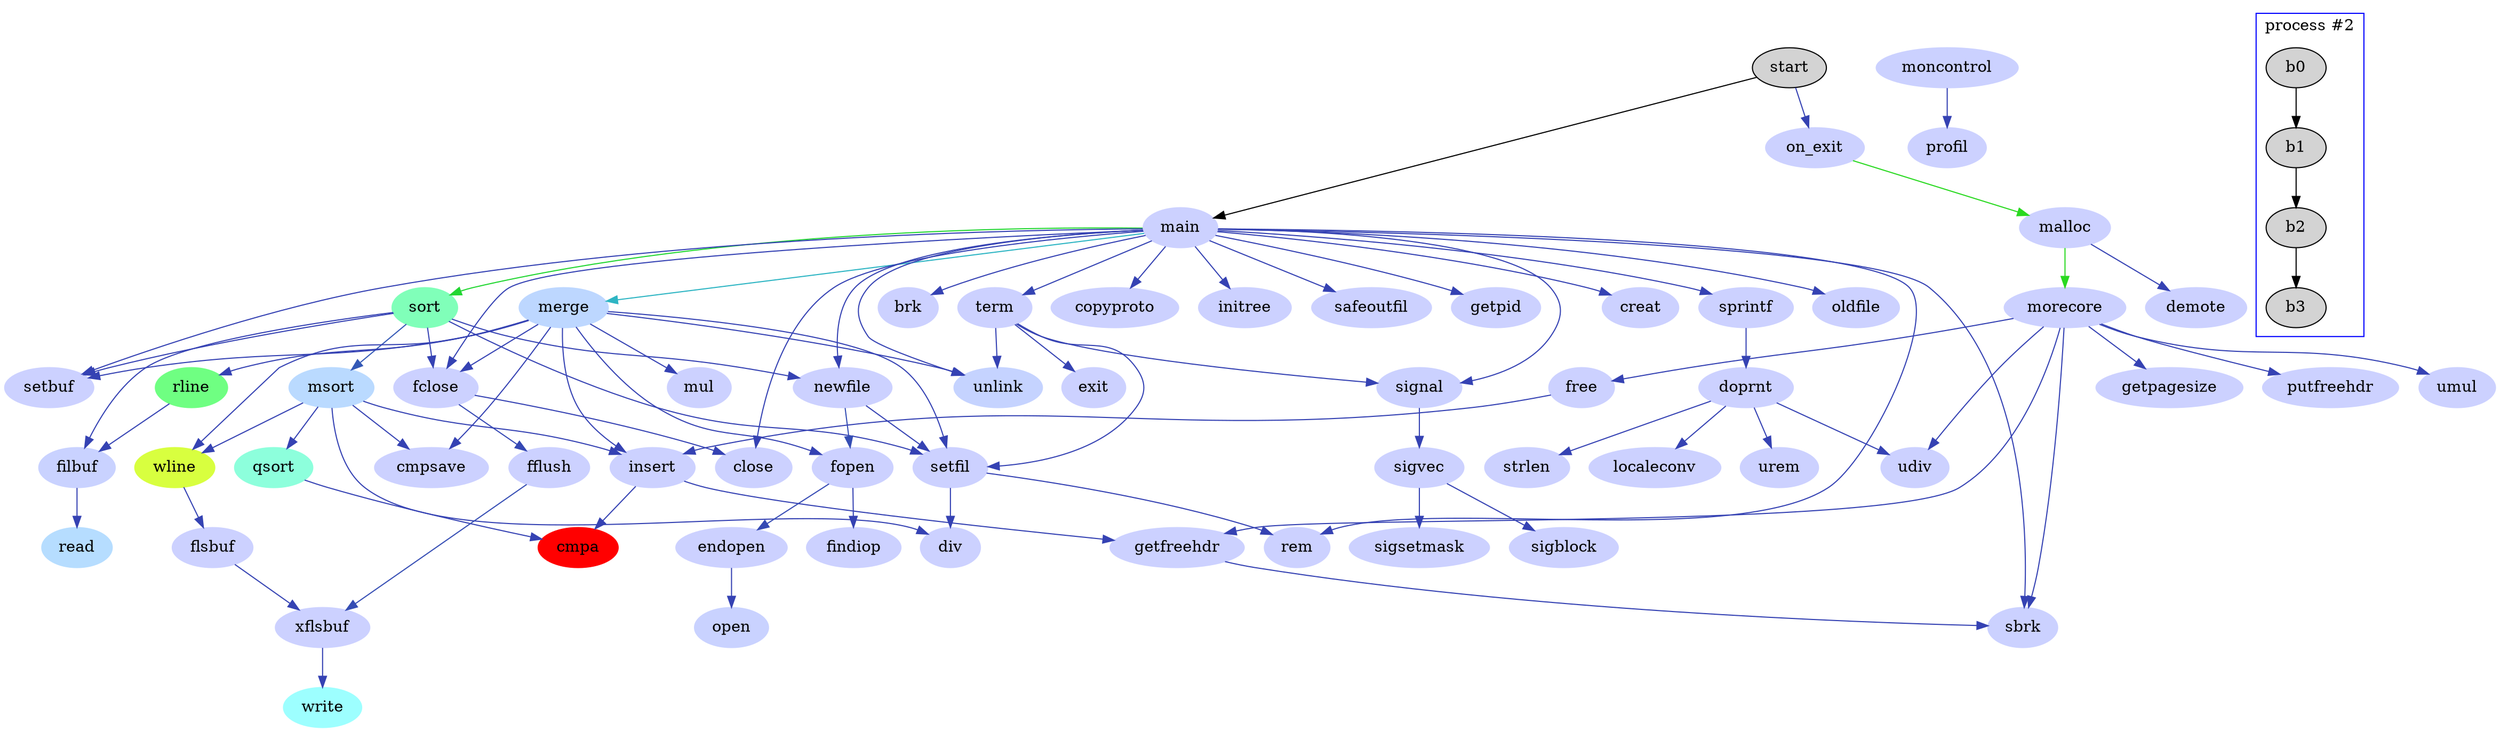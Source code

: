 digraph prof {
	ratio = fill;
	node [style=filled];
	start -> main [color="0 0 0"];
	start -> on_exit [color="0.649 0.701 0.701"];
	main -> sort [color="0.348 0.839 0.839"];
	main -> merge [color="0.515 0.762 0.762"];
	main -> term [color="0.647 0.702 0.702"];
	main -> signal [color="0.650 0.700 0.700"];
	main -> sbrk [color="0.650 0.700 0.700"];
	main -> unlink [color="0.650 0.700 0.700"];
	main -> newfile [color="0.650 0.700 0.700"];
	main -> fclose [color="0.650 0.700 0.700"];
	main -> close [color="0.650 0.700 0.700"];
	main -> brk [color="0.650 0.700 0.700"];
	main -> setbuf [color="0.650 0.700 0.700"];
	main -> copyproto [color="0.650 0.700 0.700"];
	main -> initree [color="0.650 0.700 0.700"];
	main -> safeoutfil [color="0.650 0.700 0.700"];
	main -> getpid [color="0.650 0.700 0.700"];
	main -> sprintf [color="0.650 0.700 0.700"];
	main -> creat [color="0.650 0.700 0.700"];
	main -> rem [color="0.650 0.700 0.700"];
	main -> oldfile [color="0.650 0.700 0.700"];
	sort -> msort [color="0.619 0.714 0.714"];
	sort -> filbuf [color="0.650 0.700 0.700"];
	sort -> newfile [color="0.650 0.700 0.700"];
	sort -> fclose [color="0.650 0.700 0.700"];
	sort -> setbuf [color="0.650 0.700 0.700"];
	sort -> setfil [color="0.650 0.700 0.700"];
	msort -> qsort [color="0.650 0.700 0.700"];
	msort -> insert [color="0.650 0.700 0.700"];
	msort -> wline [color="0.650 0.700 0.700"];
	msort -> div [color="0.650 0.700 0.700"];
	msort -> cmpsave [color="0.650 0.700 0.700"];
	merge -> insert [color="0.650 0.700 0.700"];
	merge -> rline [color="0.650 0.700 0.700"];
	merge -> wline [color="0.650 0.700 0.700"];
	merge -> unlink [color="0.650 0.700 0.700"];
	merge -> fopen [color="0.650 0.700 0.700"];
	merge -> fclose [color="0.650 0.700 0.700"];
	merge -> setfil [color="0.650 0.700 0.700"];
	merge -> mul [color="0.650 0.700 0.700"];
	merge -> setbuf [color="0.650 0.700 0.700"];
	merge -> cmpsave [color="0.650 0.700 0.700"];
	insert -> cmpa [color="0.650 0.700 0.700"];
	wline -> flsbuf [color="0.649 0.700 0.700"];
	qsort -> cmpa [color="0.650 0.700 0.700"];
	rline -> filbuf [color="0.649 0.700 0.700"];
	xflsbuf -> write [color="0.650 0.700 0.700"];
	flsbuf -> xflsbuf [color="0.649 0.700 0.700"];
	filbuf -> read [color="0.650 0.700 0.700"];
	term -> unlink [color="0.650 0.700 0.700"];
	term -> signal [color="0.650 0.700 0.700"];
	term -> setfil [color="0.650 0.700 0.700"];
	term -> exit [color="0.650 0.700 0.700"];
	endopen -> open [color="0.650 0.700 0.700"];
	fopen -> endopen [color="0.639 0.705 0.705"];
	fopen -> findiop [color="0.650 0.700 0.700"];
	newfile -> fopen [color="0.634 0.707 0.707"];
	newfile -> setfil [color="0.650 0.700 0.700"];
	fclose -> fflush [color="0.642 0.704 0.704"];
	fclose -> close [color="0.650 0.700 0.700"];
	fflush -> xflsbuf [color="0.635 0.707 0.707"];
	malloc -> morecore [color="0.325 0.850 0.850"];
	malloc -> demote [color="0.650 0.700 0.700"];
	morecore -> sbrk [color="0.650 0.700 0.700"];
	morecore -> getfreehdr [color="0.650 0.700 0.700"];
	morecore -> free [color="0.650 0.700 0.700"];
	morecore -> getpagesize [color="0.650 0.700 0.700"];
	morecore -> putfreehdr [color="0.650 0.700 0.700"];
	morecore -> udiv [color="0.650 0.700 0.700"];
	morecore -> umul [color="0.650 0.700 0.700"];
	on_exit -> malloc [color="0.325 0.850 0.850"];
	signal -> sigvec [color="0.650 0.700 0.700"];
	moncontrol -> profil [color="0.650 0.700 0.700"];
	getfreehdr -> sbrk [color="0.650 0.700 0.700"];
	free -> insert [color="0.650 0.700 0.700"];
	insert -> getfreehdr [color="0.650 0.700 0.700"];
	setfil -> div [color="0.650 0.700 0.700"];
	setfil -> rem [color="0.650 0.700 0.700"];
	sigvec -> sigblock [color="0.650 0.700 0.700"];
	sigvec -> sigsetmask [color="0.650 0.700 0.700"];
	doprnt -> urem [color="0.650 0.700 0.700"];
	doprnt -> udiv [color="0.650 0.700 0.700"];
	doprnt -> strlen [color="0.650 0.700 0.700"];
	doprnt -> localeconv [color="0.650 0.700 0.700"];
	sprintf -> doprnt [color="0.650 0.700 0.700"];
cmpa [color="0.000 1.000 1.000"];
wline [color="0.201 0.753 1.000"];
insert [color="0.305 0.625 1.000"];
rline [color="0.355 0.563 1.000"];
sort [color="0.408 0.498 1.000"];
qsort [color="0.449 0.447 1.000"];
write [color="0.499 0.386 1.000"];
read [color="0.578 0.289 1.000"];
msort [color="0.590 0.273 1.000"];
merge [color="0.603 0.258 1.000"];
unlink [color="0.628 0.227 1.000"];
filbuf [color="0.641 0.212 1.000"];
open [color="0.641 0.212 1.000"];
sbrk [color="0.647 0.204 1.000"];
signal [color="0.647 0.204 1.000"];
moncontrol [color="0.647 0.204 1.000"];
xflsbuf [color="0.650 0.200 1.000"];
flsbuf [color="0.650 0.200 1.000"];
div [color="0.650 0.200 1.000"];
cmpsave [color="0.650 0.200 1.000"];
rem [color="0.650 0.200 1.000"];
setfil [color="0.650 0.200 1.000"];
close [color="0.650 0.200 1.000"];
fclose [color="0.650 0.200 1.000"];
fflush [color="0.650 0.200 1.000"];
setbuf [color="0.650 0.200 1.000"];
endopen [color="0.650 0.200 1.000"];
findiop [color="0.650 0.200 1.000"];
fopen [color="0.650 0.200 1.000"];
mul [color="0.650 0.200 1.000"];
newfile [color="0.650 0.200 1.000"];
sigblock [color="0.650 0.200 1.000"];
sigsetmask [color="0.650 0.200 1.000"];
sigvec [color="0.650 0.200 1.000"];
udiv [color="0.650 0.200 1.000"];
urem [color="0.650 0.200 1.000"];
brk [color="0.650 0.200 1.000"];
getfreehdr [color="0.650 0.200 1.000"];
strlen [color="0.650 0.200 1.000"];
umul [color="0.650 0.200 1.000"];
doprnt [color="0.650 0.200 1.000"];
copyproto [color="0.650 0.200 1.000"];
creat [color="0.650 0.200 1.000"];
demote [color="0.650 0.200 1.000"];
exit [color="0.650 0.200 1.000"];
free [color="0.650 0.200 1.000"];
getpagesize [color="0.650 0.200 1.000"];
getpid [color="0.650 0.200 1.000"];
initree [color="0.650 0.200 1.000"];
insert [color="0.650 0.200 1.000"];
localeconv [color="0.650 0.200 1.000"];
main [color="0.650 0.200 1.000"];
malloc [color="0.650 0.200 1.000"];
morecore [color="0.650 0.200 1.000"];
oldfile [color="0.650 0.200 1.000"];
on_exit [color="0.650 0.200 1.000"];
profil [color="0.650 0.200 1.000"];
putfreehdr [color="0.650 0.200 1.000"];
safeoutfil [color="0.650 0.200 1.000"];
sprintf [color="0.650 0.200 1.000"];
term [color="0.650 0.200 1.000"];
subgraph cluster_test{
		node [style=filled];
		b0 -> b1 -> b2 -> b3;
		label = "process #2";
		color=blue
	}
}